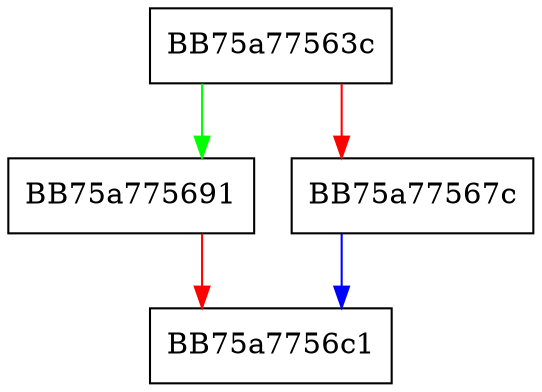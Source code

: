 digraph __acrt_EnumSystemLocalesEx {
  node [shape="box"];
  graph [splines=ortho];
  BB75a77563c -> BB75a775691 [color="green"];
  BB75a77563c -> BB75a77567c [color="red"];
  BB75a77567c -> BB75a7756c1 [color="blue"];
  BB75a775691 -> BB75a7756c1 [color="red"];
}